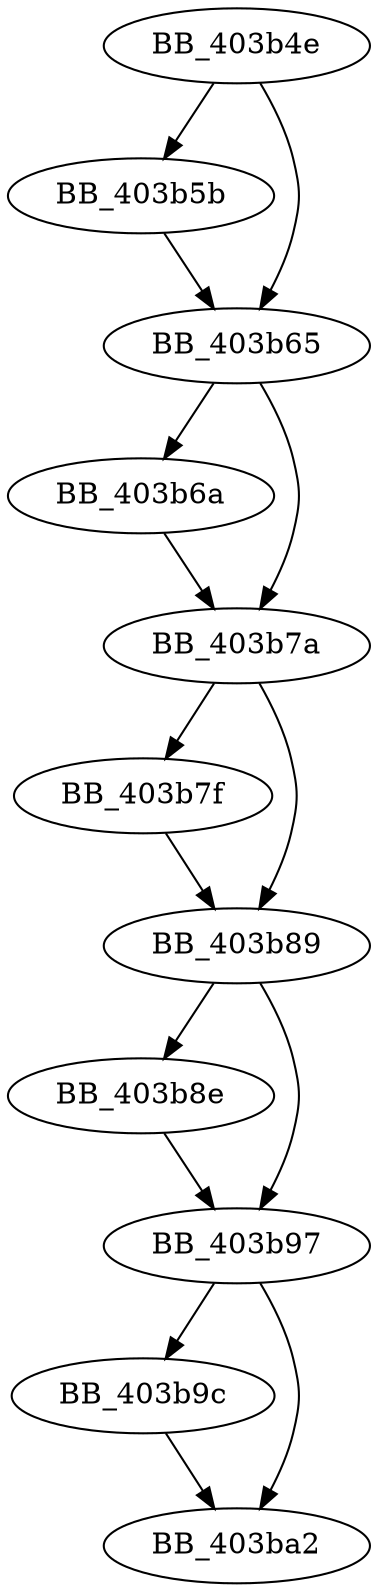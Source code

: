 DiGraph __set_statfp{
BB_403b4e->BB_403b5b
BB_403b4e->BB_403b65
BB_403b5b->BB_403b65
BB_403b65->BB_403b6a
BB_403b65->BB_403b7a
BB_403b6a->BB_403b7a
BB_403b7a->BB_403b7f
BB_403b7a->BB_403b89
BB_403b7f->BB_403b89
BB_403b89->BB_403b8e
BB_403b89->BB_403b97
BB_403b8e->BB_403b97
BB_403b97->BB_403b9c
BB_403b97->BB_403ba2
BB_403b9c->BB_403ba2
}

